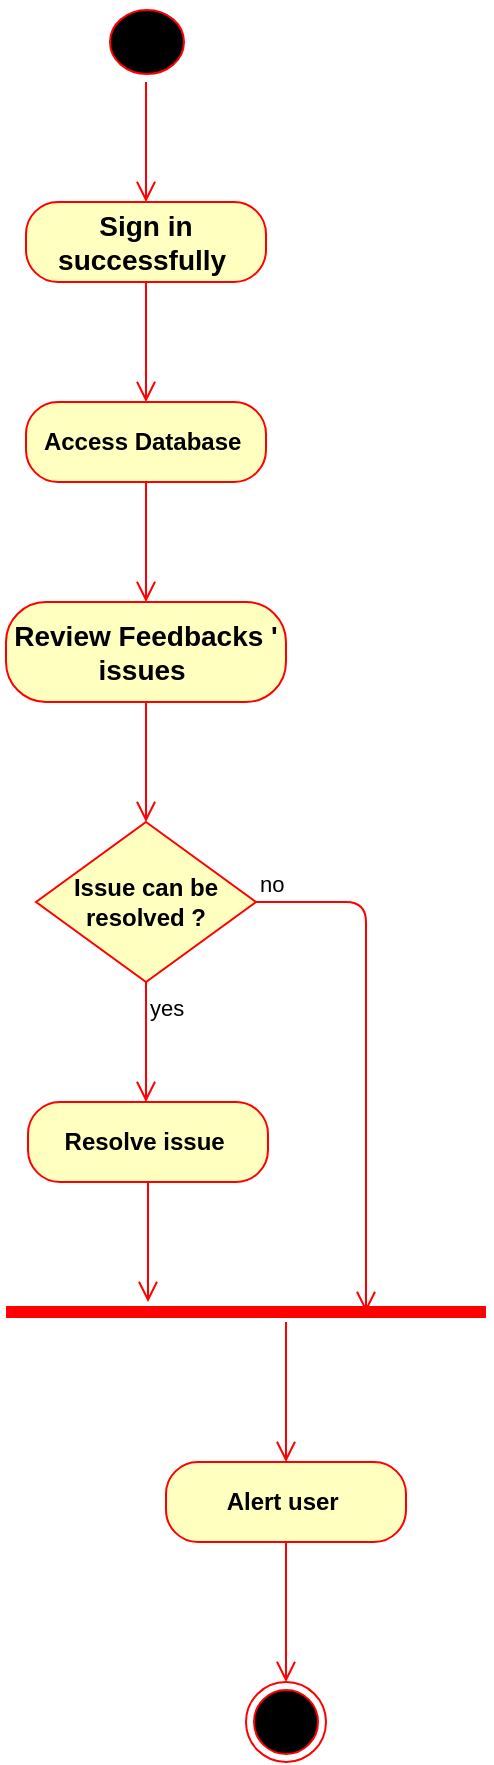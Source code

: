 <mxfile version="13.9.9" type="device"><diagram id="qswXiEZ80tDjuoKAhCNL" name="Page-1"><mxGraphModel dx="1126" dy="513" grid="1" gridSize="10" guides="1" tooltips="1" connect="1" arrows="1" fold="1" page="1" pageScale="1" pageWidth="1600" pageHeight="1200" math="0" shadow="0"><root><mxCell id="0"/><mxCell id="1" parent="0"/><mxCell id="Osl_yo0g3NwGQSj0UR02-1" value="" style="ellipse;html=1;shape=startState;fillColor=#000000;strokeColor=#ff0000;" parent="1" vertex="1"><mxGeometry x="778" y="60" width="45" height="40" as="geometry"/></mxCell><mxCell id="Osl_yo0g3NwGQSj0UR02-2" value="" style="edgeStyle=orthogonalEdgeStyle;html=1;verticalAlign=bottom;endArrow=open;endSize=8;strokeColor=#ff0000;" parent="1" source="Osl_yo0g3NwGQSj0UR02-1" edge="1"><mxGeometry relative="1" as="geometry"><mxPoint x="800" y="160" as="targetPoint"/></mxGeometry></mxCell><mxCell id="Osl_yo0g3NwGQSj0UR02-3" value="&lt;b&gt;&lt;font style=&quot;font-size: 14px&quot;&gt;Sign in successfully&amp;nbsp;&lt;/font&gt;&lt;/b&gt;" style="rounded=1;whiteSpace=wrap;html=1;arcSize=40;fontColor=#000000;fillColor=#ffffc0;strokeColor=#ff0000;" parent="1" vertex="1"><mxGeometry x="740" y="160" width="120" height="40" as="geometry"/></mxCell><mxCell id="Osl_yo0g3NwGQSj0UR02-4" value="&lt;b&gt;Access Database&amp;nbsp;&lt;/b&gt;" style="rounded=1;whiteSpace=wrap;html=1;arcSize=40;fontColor=#000000;fillColor=#ffffc0;strokeColor=#ff0000;" parent="1" vertex="1"><mxGeometry x="740" y="260" width="120" height="40" as="geometry"/></mxCell><mxCell id="Osl_yo0g3NwGQSj0UR02-5" value="" style="edgeStyle=orthogonalEdgeStyle;html=1;verticalAlign=bottom;endArrow=open;endSize=8;strokeColor=#ff0000;entryX=0.5;entryY=0;entryDx=0;entryDy=0;" parent="1" source="Osl_yo0g3NwGQSj0UR02-4" target="Osl_yo0g3NwGQSj0UR02-8" edge="1"><mxGeometry relative="1" as="geometry"><mxPoint x="790" y="360" as="targetPoint"/></mxGeometry></mxCell><mxCell id="Osl_yo0g3NwGQSj0UR02-7" value="" style="edgeStyle=orthogonalEdgeStyle;html=1;verticalAlign=bottom;endArrow=open;endSize=8;strokeColor=#ff0000;exitX=0.5;exitY=1;exitDx=0;exitDy=0;entryX=0.5;entryY=0;entryDx=0;entryDy=0;" parent="1" source="Osl_yo0g3NwGQSj0UR02-3" target="Osl_yo0g3NwGQSj0UR02-4" edge="1"><mxGeometry relative="1" as="geometry"><mxPoint x="400" y="200" as="targetPoint"/></mxGeometry></mxCell><mxCell id="Osl_yo0g3NwGQSj0UR02-8" value="&lt;b style=&quot;font-size: 14px&quot;&gt;Review Feedbacks ' issues&amp;nbsp;&lt;/b&gt;" style="rounded=1;whiteSpace=wrap;html=1;arcSize=40;fontColor=#000000;fillColor=#ffffc0;strokeColor=#ff0000;" parent="1" vertex="1"><mxGeometry x="730" y="360" width="140" height="50" as="geometry"/></mxCell><mxCell id="Osl_yo0g3NwGQSj0UR02-9" value="" style="edgeStyle=orthogonalEdgeStyle;html=1;verticalAlign=bottom;endArrow=open;endSize=8;strokeColor=#ff0000;entryX=0.5;entryY=0;entryDx=0;entryDy=0;" parent="1" source="Osl_yo0g3NwGQSj0UR02-8" target="Osl_yo0g3NwGQSj0UR02-12" edge="1"><mxGeometry relative="1" as="geometry"><mxPoint x="800" y="470" as="targetPoint"/></mxGeometry></mxCell><mxCell id="Osl_yo0g3NwGQSj0UR02-12" value="&lt;b&gt;Issue can be resolved ?&lt;/b&gt;" style="rhombus;whiteSpace=wrap;html=1;fillColor=#ffffc0;strokeColor=#ff0000;" parent="1" vertex="1"><mxGeometry x="745" y="470" width="110" height="80" as="geometry"/></mxCell><mxCell id="Osl_yo0g3NwGQSj0UR02-13" value="no" style="edgeStyle=orthogonalEdgeStyle;html=1;align=left;verticalAlign=bottom;endArrow=open;endSize=8;strokeColor=#ff0000;entryX=0.75;entryY=0.5;entryDx=0;entryDy=0;entryPerimeter=0;exitX=1;exitY=0.5;exitDx=0;exitDy=0;" parent="1" source="Osl_yo0g3NwGQSj0UR02-12" target="Osl_yo0g3NwGQSj0UR02-20" edge="1"><mxGeometry x="-1" relative="1" as="geometry"><mxPoint x="920" y="500" as="targetPoint"/></mxGeometry></mxCell><mxCell id="Osl_yo0g3NwGQSj0UR02-14" value="yes" style="edgeStyle=orthogonalEdgeStyle;html=1;align=left;verticalAlign=top;endArrow=open;endSize=8;strokeColor=#ff0000;" parent="1" source="Osl_yo0g3NwGQSj0UR02-12" edge="1"><mxGeometry x="-1" relative="1" as="geometry"><mxPoint x="800" y="610" as="targetPoint"/></mxGeometry></mxCell><mxCell id="Osl_yo0g3NwGQSj0UR02-16" value="&lt;b&gt;Resolve issue&amp;nbsp;&lt;/b&gt;" style="rounded=1;whiteSpace=wrap;html=1;arcSize=40;fontColor=#000000;fillColor=#ffffc0;strokeColor=#ff0000;" parent="1" vertex="1"><mxGeometry x="741" y="610" width="120" height="40" as="geometry"/></mxCell><mxCell id="Osl_yo0g3NwGQSj0UR02-17" value="" style="edgeStyle=orthogonalEdgeStyle;html=1;verticalAlign=bottom;endArrow=open;endSize=8;strokeColor=#ff0000;" parent="1" source="Osl_yo0g3NwGQSj0UR02-16" edge="1"><mxGeometry relative="1" as="geometry"><mxPoint x="801" y="710" as="targetPoint"/></mxGeometry></mxCell><mxCell id="Osl_yo0g3NwGQSj0UR02-18" value="&lt;b&gt;Alert user&amp;nbsp;&lt;/b&gt;" style="rounded=1;whiteSpace=wrap;html=1;arcSize=40;fontColor=#000000;fillColor=#ffffc0;strokeColor=#ff0000;" parent="1" vertex="1"><mxGeometry x="810" y="790" width="120" height="40" as="geometry"/></mxCell><mxCell id="Osl_yo0g3NwGQSj0UR02-19" value="" style="edgeStyle=orthogonalEdgeStyle;html=1;verticalAlign=bottom;endArrow=open;endSize=8;strokeColor=#ff0000;" parent="1" source="Osl_yo0g3NwGQSj0UR02-18" edge="1"><mxGeometry relative="1" as="geometry"><mxPoint x="870" y="900" as="targetPoint"/></mxGeometry></mxCell><mxCell id="Osl_yo0g3NwGQSj0UR02-20" value="" style="shape=line;html=1;strokeWidth=6;strokeColor=#ff0000;" parent="1" vertex="1"><mxGeometry x="730" y="710" width="240" height="10" as="geometry"/></mxCell><mxCell id="Osl_yo0g3NwGQSj0UR02-21" value="" style="edgeStyle=orthogonalEdgeStyle;html=1;verticalAlign=bottom;endArrow=open;endSize=8;strokeColor=#ff0000;" parent="1" source="Osl_yo0g3NwGQSj0UR02-20" edge="1"><mxGeometry relative="1" as="geometry"><mxPoint x="870" y="790" as="targetPoint"/><Array as="points"><mxPoint x="870" y="740"/><mxPoint x="870" y="740"/></Array></mxGeometry></mxCell><mxCell id="Osl_yo0g3NwGQSj0UR02-22" value="" style="ellipse;html=1;shape=endState;fillColor=#000000;strokeColor=#ff0000;" parent="1" vertex="1"><mxGeometry x="850" y="900" width="40" height="40" as="geometry"/></mxCell></root></mxGraphModel></diagram></mxfile>